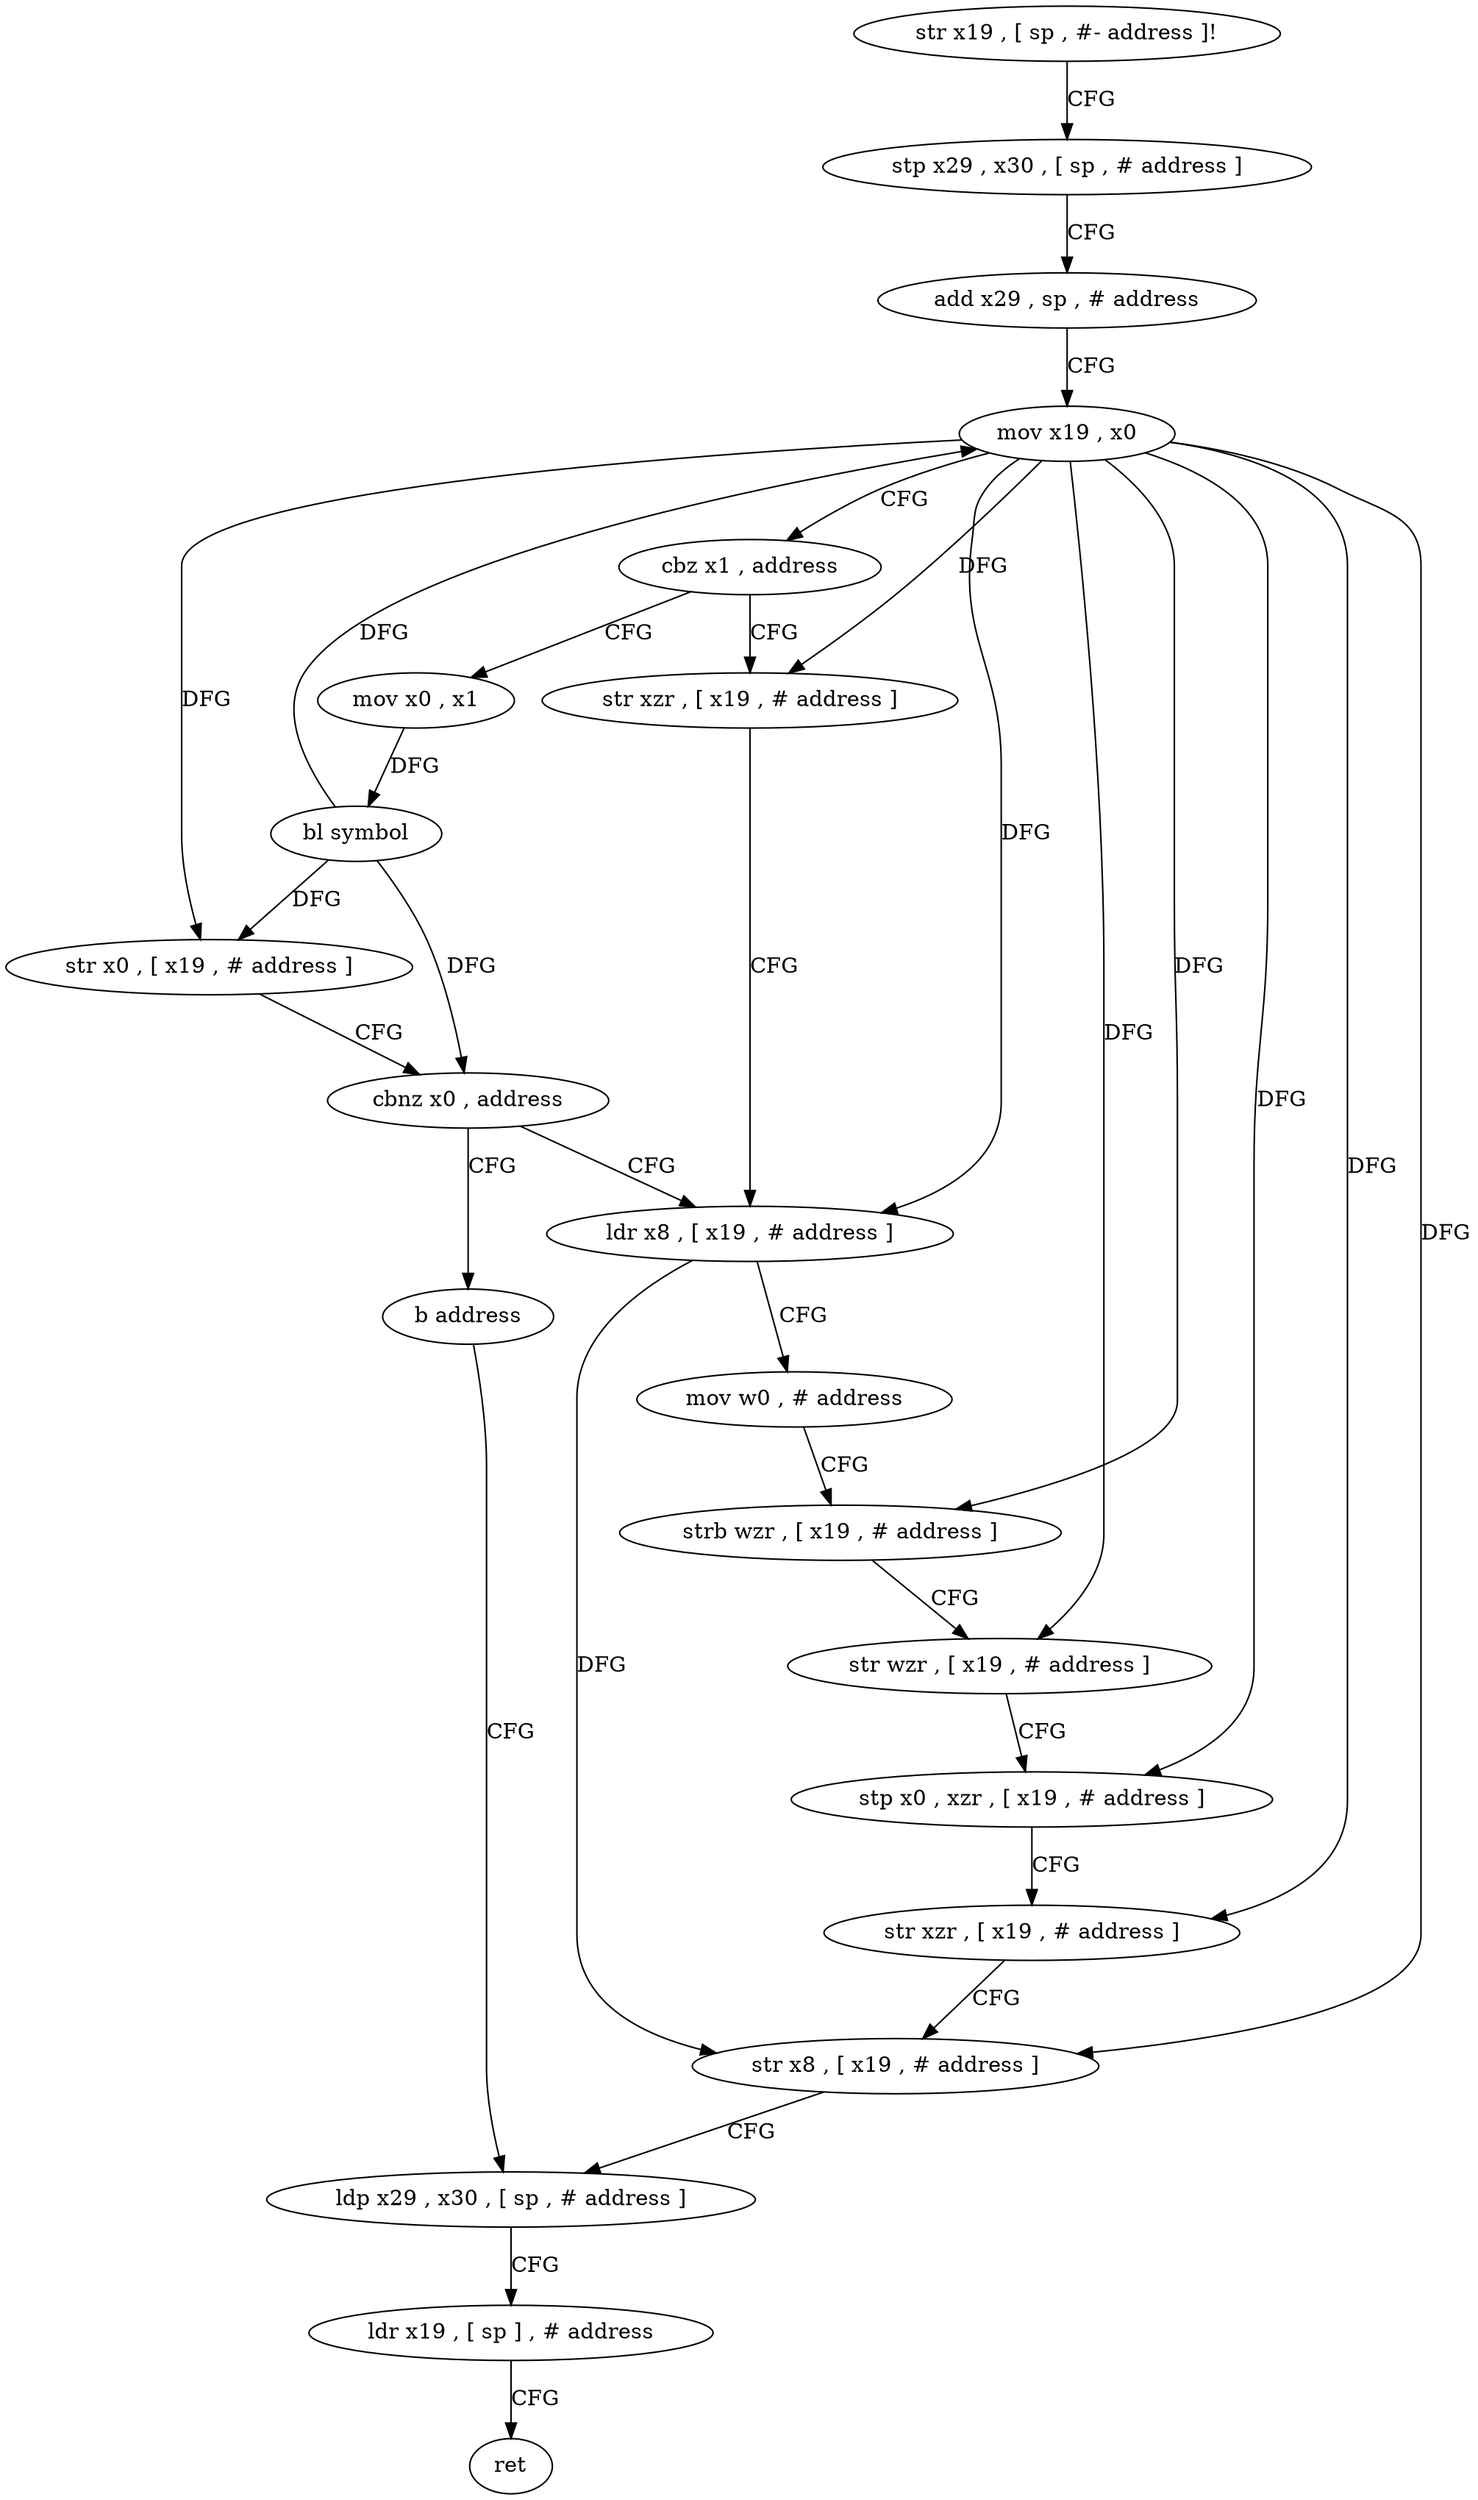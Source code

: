 digraph "func" {
"93616" [label = "str x19 , [ sp , #- address ]!" ]
"93620" [label = "stp x29 , x30 , [ sp , # address ]" ]
"93624" [label = "add x29 , sp , # address" ]
"93628" [label = "mov x19 , x0" ]
"93632" [label = "cbz x1 , address" ]
"93656" [label = "str xzr , [ x19 , # address ]" ]
"93636" [label = "mov x0 , x1" ]
"93660" [label = "ldr x8 , [ x19 , # address ]" ]
"93640" [label = "bl symbol" ]
"93644" [label = "str x0 , [ x19 , # address ]" ]
"93648" [label = "cbnz x0 , address" ]
"93652" [label = "b address" ]
"93664" [label = "mov w0 , # address" ]
"93668" [label = "strb wzr , [ x19 , # address ]" ]
"93672" [label = "str wzr , [ x19 , # address ]" ]
"93676" [label = "stp x0 , xzr , [ x19 , # address ]" ]
"93680" [label = "str xzr , [ x19 , # address ]" ]
"93684" [label = "str x8 , [ x19 , # address ]" ]
"93688" [label = "ldp x29 , x30 , [ sp , # address ]" ]
"93692" [label = "ldr x19 , [ sp ] , # address" ]
"93696" [label = "ret" ]
"93616" -> "93620" [ label = "CFG" ]
"93620" -> "93624" [ label = "CFG" ]
"93624" -> "93628" [ label = "CFG" ]
"93628" -> "93632" [ label = "CFG" ]
"93628" -> "93656" [ label = "DFG" ]
"93628" -> "93644" [ label = "DFG" ]
"93628" -> "93660" [ label = "DFG" ]
"93628" -> "93668" [ label = "DFG" ]
"93628" -> "93672" [ label = "DFG" ]
"93628" -> "93676" [ label = "DFG" ]
"93628" -> "93680" [ label = "DFG" ]
"93628" -> "93684" [ label = "DFG" ]
"93632" -> "93656" [ label = "CFG" ]
"93632" -> "93636" [ label = "CFG" ]
"93656" -> "93660" [ label = "CFG" ]
"93636" -> "93640" [ label = "DFG" ]
"93660" -> "93664" [ label = "CFG" ]
"93660" -> "93684" [ label = "DFG" ]
"93640" -> "93644" [ label = "DFG" ]
"93640" -> "93628" [ label = "DFG" ]
"93640" -> "93648" [ label = "DFG" ]
"93644" -> "93648" [ label = "CFG" ]
"93648" -> "93660" [ label = "CFG" ]
"93648" -> "93652" [ label = "CFG" ]
"93652" -> "93688" [ label = "CFG" ]
"93664" -> "93668" [ label = "CFG" ]
"93668" -> "93672" [ label = "CFG" ]
"93672" -> "93676" [ label = "CFG" ]
"93676" -> "93680" [ label = "CFG" ]
"93680" -> "93684" [ label = "CFG" ]
"93684" -> "93688" [ label = "CFG" ]
"93688" -> "93692" [ label = "CFG" ]
"93692" -> "93696" [ label = "CFG" ]
}
